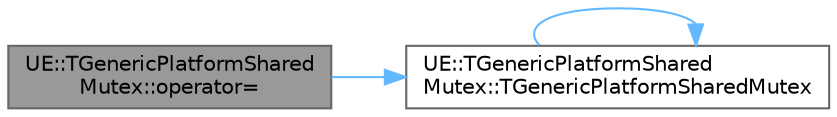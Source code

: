 digraph "UE::TGenericPlatformSharedMutex::operator="
{
 // INTERACTIVE_SVG=YES
 // LATEX_PDF_SIZE
  bgcolor="transparent";
  edge [fontname=Helvetica,fontsize=10,labelfontname=Helvetica,labelfontsize=10];
  node [fontname=Helvetica,fontsize=10,shape=box,height=0.2,width=0.4];
  rankdir="LR";
  Node1 [id="Node000001",label="UE::TGenericPlatformShared\lMutex::operator=",height=0.2,width=0.4,color="gray40", fillcolor="grey60", style="filled", fontcolor="black",tooltip=" "];
  Node1 -> Node2 [id="edge1_Node000001_Node000002",color="steelblue1",style="solid",tooltip=" "];
  Node2 [id="Node000002",label="UE::TGenericPlatformShared\lMutex::TGenericPlatformSharedMutex",height=0.2,width=0.4,color="grey40", fillcolor="white", style="filled",URL="$da/d8b/classUE_1_1TGenericPlatformSharedMutex.html#a6e1c101e6d949f20bec6de407898310c",tooltip=" "];
  Node2 -> Node2 [id="edge2_Node000002_Node000002",color="steelblue1",style="solid",tooltip=" "];
}
